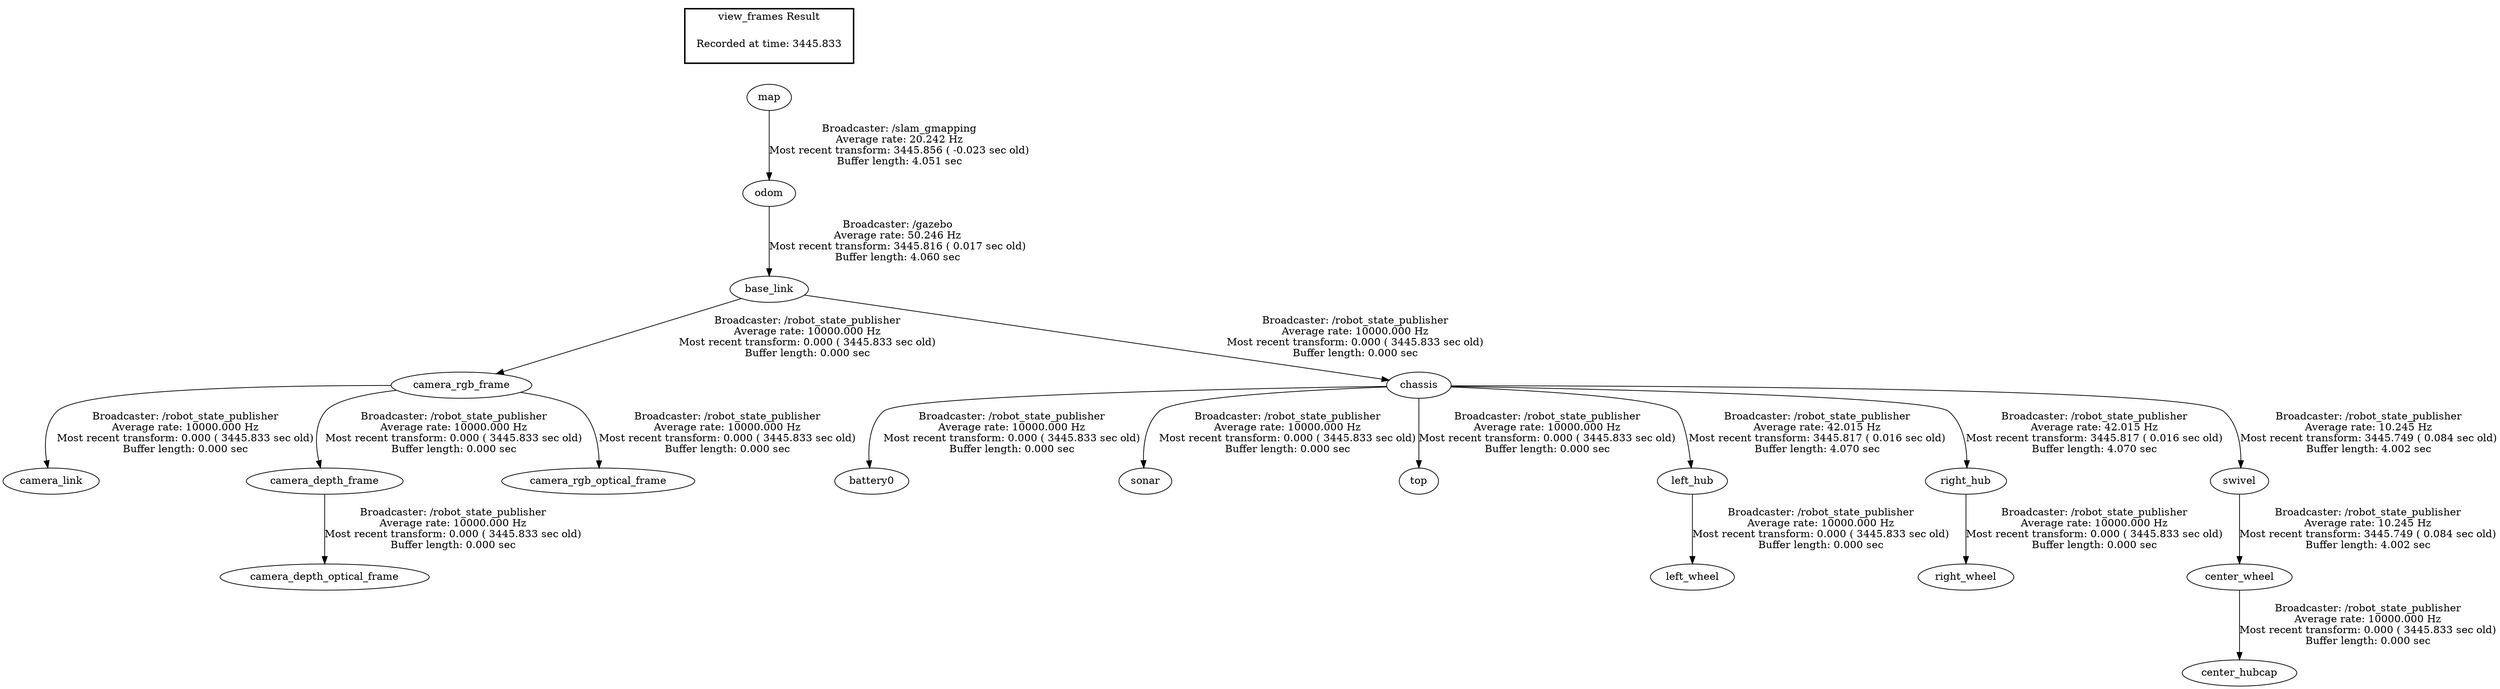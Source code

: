 digraph G {
"camera_rgb_frame" -> "camera_link"[label="Broadcaster: /robot_state_publisher\nAverage rate: 10000.000 Hz\nMost recent transform: 0.000 ( 3445.833 sec old)\nBuffer length: 0.000 sec\n"];
"odom" -> "base_link"[label="Broadcaster: /gazebo\nAverage rate: 50.246 Hz\nMost recent transform: 3445.816 ( 0.017 sec old)\nBuffer length: 4.060 sec\n"];
"base_link" -> "chassis"[label="Broadcaster: /robot_state_publisher\nAverage rate: 10000.000 Hz\nMost recent transform: 0.000 ( 3445.833 sec old)\nBuffer length: 0.000 sec\n"];
"camera_rgb_frame" -> "camera_depth_frame"[label="Broadcaster: /robot_state_publisher\nAverage rate: 10000.000 Hz\nMost recent transform: 0.000 ( 3445.833 sec old)\nBuffer length: 0.000 sec\n"];
"base_link" -> "camera_rgb_frame"[label="Broadcaster: /robot_state_publisher\nAverage rate: 10000.000 Hz\nMost recent transform: 0.000 ( 3445.833 sec old)\nBuffer length: 0.000 sec\n"];
"camera_depth_frame" -> "camera_depth_optical_frame"[label="Broadcaster: /robot_state_publisher\nAverage rate: 10000.000 Hz\nMost recent transform: 0.000 ( 3445.833 sec old)\nBuffer length: 0.000 sec\n"];
"camera_rgb_frame" -> "camera_rgb_optical_frame"[label="Broadcaster: /robot_state_publisher\nAverage rate: 10000.000 Hz\nMost recent transform: 0.000 ( 3445.833 sec old)\nBuffer length: 0.000 sec\n"];
"chassis" -> "battery0"[label="Broadcaster: /robot_state_publisher\nAverage rate: 10000.000 Hz\nMost recent transform: 0.000 ( 3445.833 sec old)\nBuffer length: 0.000 sec\n"];
"chassis" -> "sonar"[label="Broadcaster: /robot_state_publisher\nAverage rate: 10000.000 Hz\nMost recent transform: 0.000 ( 3445.833 sec old)\nBuffer length: 0.000 sec\n"];
"chassis" -> "top"[label="Broadcaster: /robot_state_publisher\nAverage rate: 10000.000 Hz\nMost recent transform: 0.000 ( 3445.833 sec old)\nBuffer length: 0.000 sec\n"];
"left_hub" -> "left_wheel"[label="Broadcaster: /robot_state_publisher\nAverage rate: 10000.000 Hz\nMost recent transform: 0.000 ( 3445.833 sec old)\nBuffer length: 0.000 sec\n"];
"chassis" -> "left_hub"[label="Broadcaster: /robot_state_publisher\nAverage rate: 42.015 Hz\nMost recent transform: 3445.817 ( 0.016 sec old)\nBuffer length: 4.070 sec\n"];
"right_hub" -> "right_wheel"[label="Broadcaster: /robot_state_publisher\nAverage rate: 10000.000 Hz\nMost recent transform: 0.000 ( 3445.833 sec old)\nBuffer length: 0.000 sec\n"];
"chassis" -> "right_hub"[label="Broadcaster: /robot_state_publisher\nAverage rate: 42.015 Hz\nMost recent transform: 3445.817 ( 0.016 sec old)\nBuffer length: 4.070 sec\n"];
"center_wheel" -> "center_hubcap"[label="Broadcaster: /robot_state_publisher\nAverage rate: 10000.000 Hz\nMost recent transform: 0.000 ( 3445.833 sec old)\nBuffer length: 0.000 sec\n"];
"swivel" -> "center_wheel"[label="Broadcaster: /robot_state_publisher\nAverage rate: 10.245 Hz\nMost recent transform: 3445.749 ( 0.084 sec old)\nBuffer length: 4.002 sec\n"];
"chassis" -> "swivel"[label="Broadcaster: /robot_state_publisher\nAverage rate: 10.245 Hz\nMost recent transform: 3445.749 ( 0.084 sec old)\nBuffer length: 4.002 sec\n"];
"map" -> "odom"[label="Broadcaster: /slam_gmapping\nAverage rate: 20.242 Hz\nMost recent transform: 3445.856 ( -0.023 sec old)\nBuffer length: 4.051 sec\n"];
edge [style=invis];
 subgraph cluster_legend { style=bold; color=black; label ="view_frames Result";
"Recorded at time: 3445.833"[ shape=plaintext ] ;
 }->"map";
}